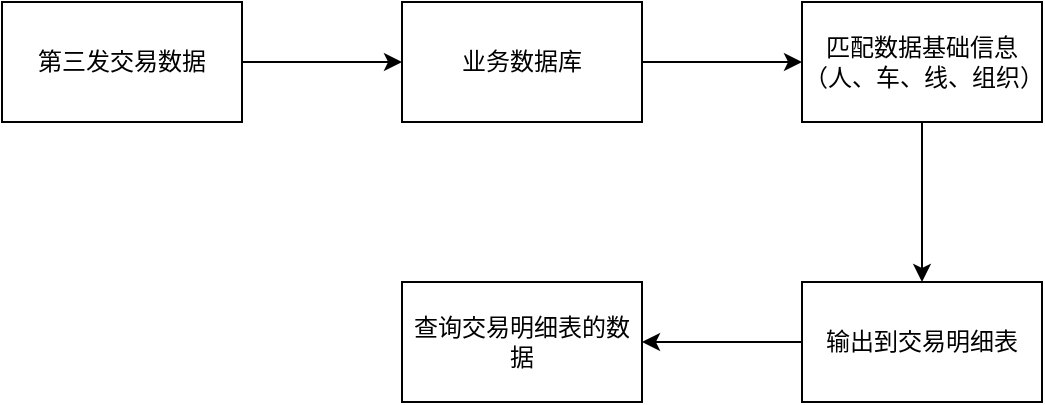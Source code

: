 <mxfile version="21.6.8" type="github">
  <diagram name="第 1 页" id="PQJI8Tzz5l80kF8qEXZ0">
    <mxGraphModel dx="1379" dy="796" grid="1" gridSize="10" guides="1" tooltips="1" connect="1" arrows="1" fold="1" page="1" pageScale="1" pageWidth="827" pageHeight="1169" math="0" shadow="0">
      <root>
        <mxCell id="0" />
        <mxCell id="1" parent="0" />
        <mxCell id="7O-uRz6RTiZqQBoVj40z-3" value="" style="edgeStyle=orthogonalEdgeStyle;rounded=0;orthogonalLoop=1;jettySize=auto;html=1;" edge="1" parent="1" source="7O-uRz6RTiZqQBoVj40z-1" target="7O-uRz6RTiZqQBoVj40z-2">
          <mxGeometry relative="1" as="geometry" />
        </mxCell>
        <mxCell id="7O-uRz6RTiZqQBoVj40z-1" value="第三发交易数据" style="rounded=0;whiteSpace=wrap;html=1;" vertex="1" parent="1">
          <mxGeometry x="80" y="230" width="120" height="60" as="geometry" />
        </mxCell>
        <mxCell id="7O-uRz6RTiZqQBoVj40z-5" value="" style="edgeStyle=orthogonalEdgeStyle;rounded=0;orthogonalLoop=1;jettySize=auto;html=1;" edge="1" parent="1" source="7O-uRz6RTiZqQBoVj40z-2" target="7O-uRz6RTiZqQBoVj40z-4">
          <mxGeometry relative="1" as="geometry" />
        </mxCell>
        <mxCell id="7O-uRz6RTiZqQBoVj40z-2" value="业务数据库" style="whiteSpace=wrap;html=1;rounded=0;" vertex="1" parent="1">
          <mxGeometry x="280" y="230" width="120" height="60" as="geometry" />
        </mxCell>
        <mxCell id="7O-uRz6RTiZqQBoVj40z-7" value="" style="edgeStyle=orthogonalEdgeStyle;rounded=0;orthogonalLoop=1;jettySize=auto;html=1;" edge="1" parent="1" source="7O-uRz6RTiZqQBoVj40z-4" target="7O-uRz6RTiZqQBoVj40z-6">
          <mxGeometry relative="1" as="geometry" />
        </mxCell>
        <mxCell id="7O-uRz6RTiZqQBoVj40z-4" value="匹配数据基础信息（人、车、线、组织）" style="whiteSpace=wrap;html=1;rounded=0;" vertex="1" parent="1">
          <mxGeometry x="480" y="230" width="120" height="60" as="geometry" />
        </mxCell>
        <mxCell id="7O-uRz6RTiZqQBoVj40z-9" value="" style="edgeStyle=orthogonalEdgeStyle;rounded=0;orthogonalLoop=1;jettySize=auto;html=1;" edge="1" parent="1" source="7O-uRz6RTiZqQBoVj40z-6" target="7O-uRz6RTiZqQBoVj40z-8">
          <mxGeometry relative="1" as="geometry" />
        </mxCell>
        <mxCell id="7O-uRz6RTiZqQBoVj40z-6" value="输出到交易明细表" style="whiteSpace=wrap;html=1;rounded=0;" vertex="1" parent="1">
          <mxGeometry x="480" y="370" width="120" height="60" as="geometry" />
        </mxCell>
        <mxCell id="7O-uRz6RTiZqQBoVj40z-8" value="查询交易明细表的数据" style="whiteSpace=wrap;html=1;rounded=0;" vertex="1" parent="1">
          <mxGeometry x="280" y="370" width="120" height="60" as="geometry" />
        </mxCell>
      </root>
    </mxGraphModel>
  </diagram>
</mxfile>
